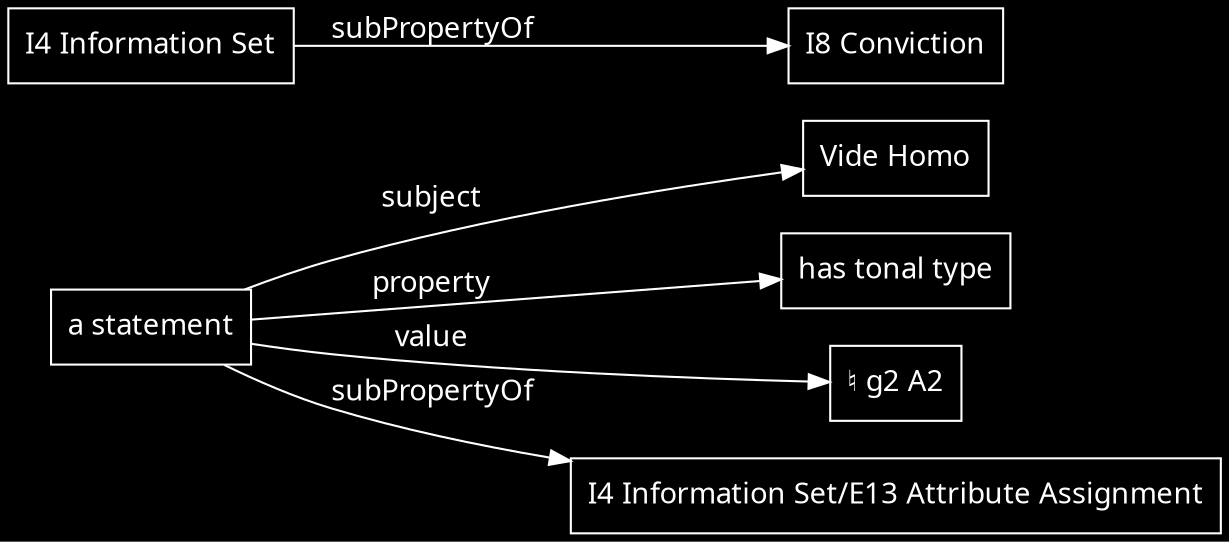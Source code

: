 digraph {
    rankdir=LR
    graph [bgcolor=black]
    node [color=white,fontcolor=white,fontname="American Typewriter",shape=box]
    edge [color=white,fontcolor=white,fontname="American Typewriter"]
    

    "a statement" -> "Vide Homo" [label="subject"]
"a statement" -> "has tonal type" [label="property"]
"a statement" -> "♮ g2 A2" [label="value"]
"a statement" -> "I4 Information Set/E13 Attribute Assignment" [label="subPropertyOf"]
"I4 Information Set" -> "I8 Conviction" [label="subPropertyOf"]}

